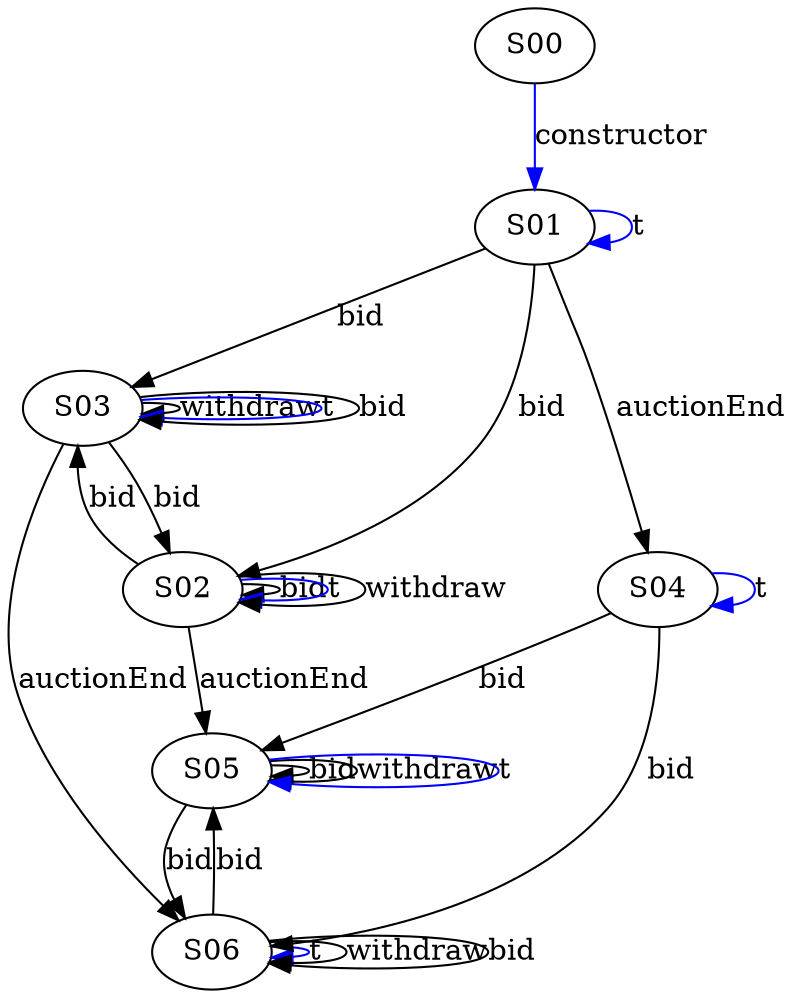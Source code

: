 digraph {

S05->S05 [label="bid", style="", color="black"]
S05->S06 [label="bid", style="", color="black"]
S02->S02 [label="bid", style="", color="black"]
S02->S03 [label="bid", style="", color="black"]
S06->S06 [label="t", style="", color="blue"]
S06->S06 [label="withdraw", style="", color="black"]
S02->S05 [label="auctionEnd", style="", color="black"]
S05->S05 [label="withdraw", style="", color="black"]
S03->S06 [label="auctionEnd", style="", color="black"]
S05->S05 [label="t", style="", color="blue"]
S04->S05 [label="bid", style="", color="black"]
S04->S06 [label="bid", style="", color="black"]
S03->S03 [label="withdraw", style="", color="black"]
S03->S03 [label="t", style="", color="blue"]
S06->S05 [label="bid", style="", color="black"]
S06->S06 [label="bid", style="", color="black"]
S00->S01 [label="constructor", style="", color="blue"]
S01->S01 [label="t", style="", color="blue"]
S02->S02 [label="t", style="", color="blue"]
S01->S04 [label="auctionEnd", style="", color="black"]
S03->S02 [label="bid", style="", color="black"]
S03->S03 [label="bid", style="", color="black"]
S02->S02 [label="withdraw", style="", color="black"]
S01->S02 [label="bid", style="", color="black"]
S01->S03 [label="bid", style="", color="black"]
S04->S04 [label="t", style="", color="blue"]
}